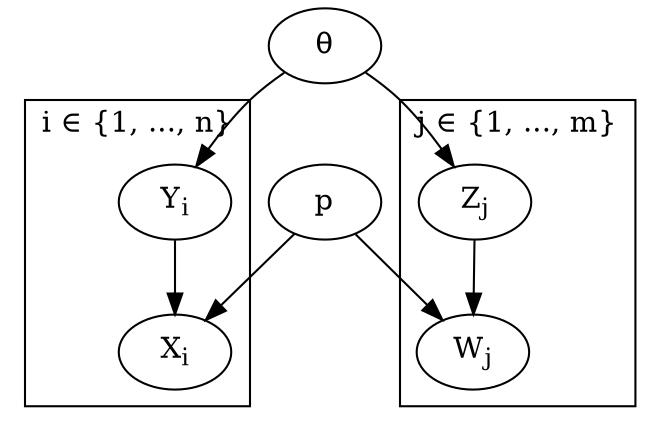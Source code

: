 
digraph {
    Y_i[label=<Y<SUB>i</SUB>>];
    X_i[label=<X<SUB>i</SUB>>];
    Z_j[label=<Z<SUB>j</SUB>>];
    W_j[label=<W<SUB>j</SUB>>];

    θ -> Y_i;
    θ -> Z_j;
    p -> X_i;
    p -> W_j;
    Y_i -> X_i;
    Z_j -> W_j;

    subgraph cluster_1 {
        label="i ∈ {1, ..., n}";
        Y_i; X_i;
    }

    subgraph cluster_2 {
        label="j ∈ {1, ..., m}";
        Z_j; W_j;
    }
}
